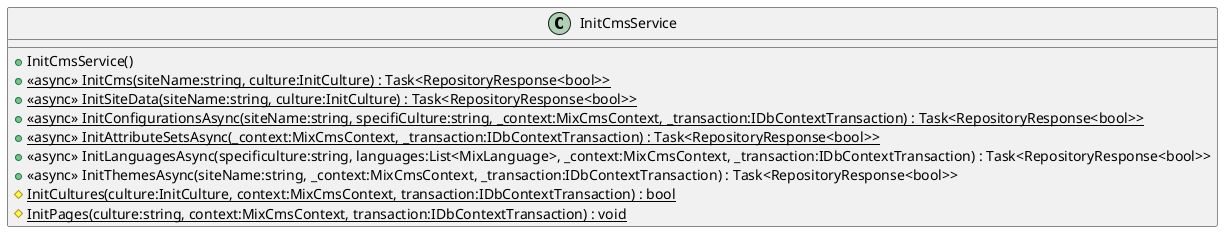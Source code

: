@startuml
class InitCmsService {
    + InitCmsService()
    + {static} <<async>> InitCms(siteName:string, culture:InitCulture) : Task<RepositoryResponse<bool>>
    + {static} <<async>> InitSiteData(siteName:string, culture:InitCulture) : Task<RepositoryResponse<bool>>
    + {static} <<async>> InitConfigurationsAsync(siteName:string, specifiCulture:string, _context:MixCmsContext, _transaction:IDbContextTransaction) : Task<RepositoryResponse<bool>>
    + {static} <<async>> InitAttributeSetsAsync(_context:MixCmsContext, _transaction:IDbContextTransaction) : Task<RepositoryResponse<bool>>
    + <<async>> InitLanguagesAsync(specificulture:string, languages:List<MixLanguage>, _context:MixCmsContext, _transaction:IDbContextTransaction) : Task<RepositoryResponse<bool>>
    + <<async>> InitThemesAsync(siteName:string, _context:MixCmsContext, _transaction:IDbContextTransaction) : Task<RepositoryResponse<bool>>
    # {static} InitCultures(culture:InitCulture, context:MixCmsContext, transaction:IDbContextTransaction) : bool
    # {static} InitPages(culture:string, context:MixCmsContext, transaction:IDbContextTransaction) : void
}
@enduml
